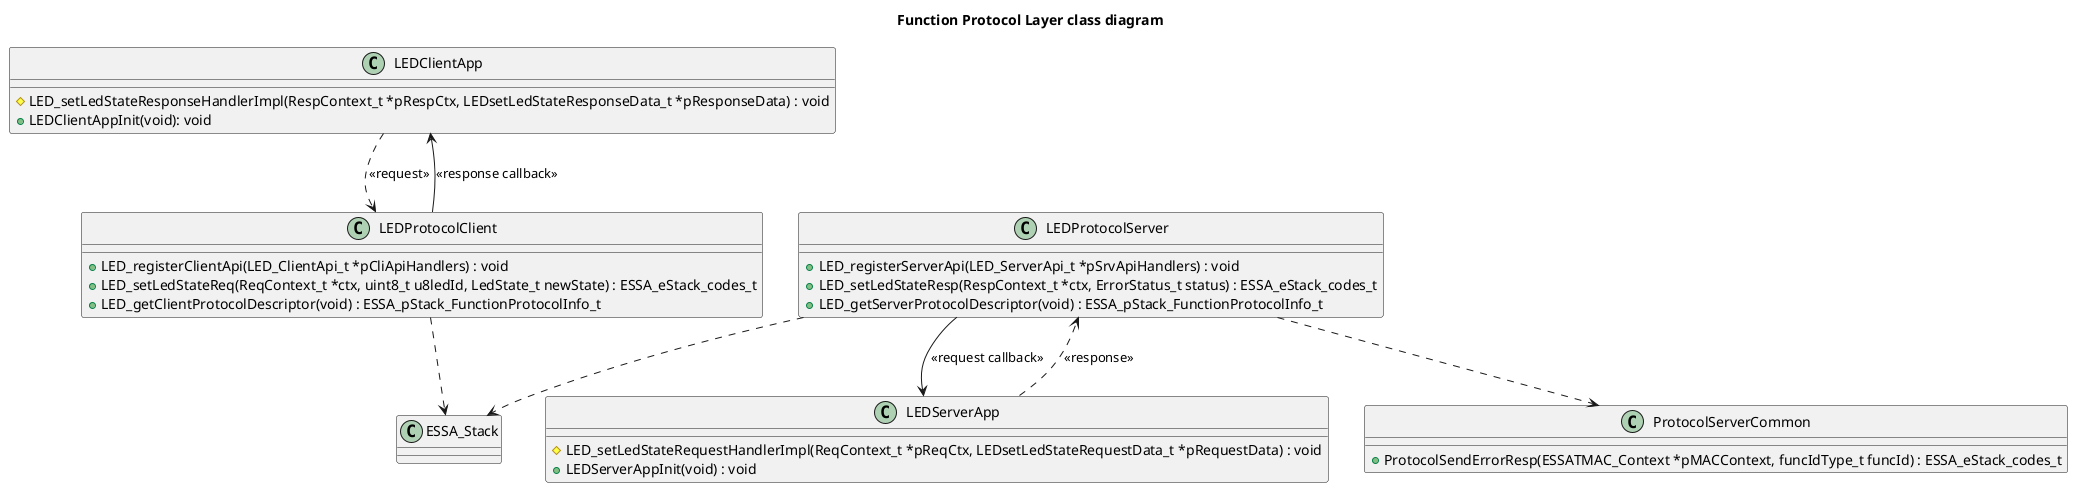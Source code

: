 @startuml

title Function Protocol Layer class diagram

class LEDClientApp {
    # LED_setLedStateResponseHandlerImpl(RespContext_t *pRespCtx, LEDsetLedStateResponseData_t *pResponseData) : void
    + LEDClientAppInit(void): void
}

class LEDServerApp {
    # LED_setLedStateRequestHandlerImpl(ReqContext_t *pReqCtx, LEDsetLedStateRequestData_t *pRequestData) : void
    + LEDServerAppInit(void) : void
}

class LEDProtocolClient {
    + LED_registerClientApi(LED_ClientApi_t *pCliApiHandlers) : void
    + LED_setLedStateReq(ReqContext_t *ctx, uint8_t u8ledId, LedState_t newState) : ESSA_eStack_codes_t
    + LED_getClientProtocolDescriptor(void) : ESSA_pStack_FunctionProtocolInfo_t
}

class LEDProtocolServer {
    + LED_registerServerApi(LED_ServerApi_t *pSrvApiHandlers) : void
    + LED_setLedStateResp(RespContext_t *ctx, ErrorStatus_t status) : ESSA_eStack_codes_t
    + LED_getServerProtocolDescriptor(void) : ESSA_pStack_FunctionProtocolInfo_t
}

class ProtocolServerCommon {
    + ProtocolSendErrorResp(ESSATMAC_Context *pMACContext, funcIdType_t funcId) : ESSA_eStack_codes_t
}

LEDClientApp ..> LEDProtocolClient: <<request>>
LEDServerApp ..> LEDProtocolServer: <<response>>
LEDProtocolServer ..> ProtocolServerCommon
LEDProtocolClient --> LEDClientApp: <<response callback>>
LEDProtocolServer --> LEDServerApp: <<request callback>>
LEDProtocolServer ..> ESSA_Stack
LEDProtocolClient ..> ESSA_Stack

@enduml